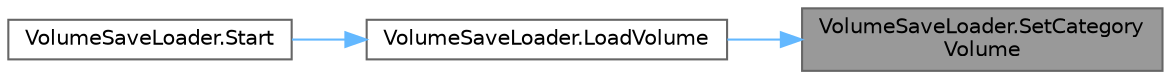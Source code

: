 digraph "VolumeSaveLoader.SetCategoryVolume"
{
 // LATEX_PDF_SIZE
  bgcolor="transparent";
  edge [fontname=Helvetica,fontsize=10,labelfontname=Helvetica,labelfontsize=10];
  node [fontname=Helvetica,fontsize=10,shape=box,height=0.2,width=0.4];
  rankdir="RL";
  Node1 [id="Node000001",label="VolumeSaveLoader.SetCategory\lVolume",height=0.2,width=0.4,color="gray40", fillcolor="grey60", style="filled", fontcolor="black",tooltip="カテゴリの音量を設定する。"];
  Node1 -> Node2 [id="edge3_Node000001_Node000002",dir="back",color="steelblue1",style="solid",tooltip=" "];
  Node2 [id="Node000002",label="VolumeSaveLoader.LoadVolume",height=0.2,width=0.4,color="grey40", fillcolor="white", style="filled",URL="$class_volume_save_loader.html#a3c2804d71524bca16c3c064179b2042c",tooltip="各カテゴリの音量を外部ファイルから読み込む。"];
  Node2 -> Node3 [id="edge4_Node000002_Node000003",dir="back",color="steelblue1",style="solid",tooltip=" "];
  Node3 [id="Node000003",label="VolumeSaveLoader.Start",height=0.2,width=0.4,color="grey40", fillcolor="white", style="filled",URL="$class_volume_save_loader.html#aac8a572247a30b45a626e9d41e954abf",tooltip=" "];
}
